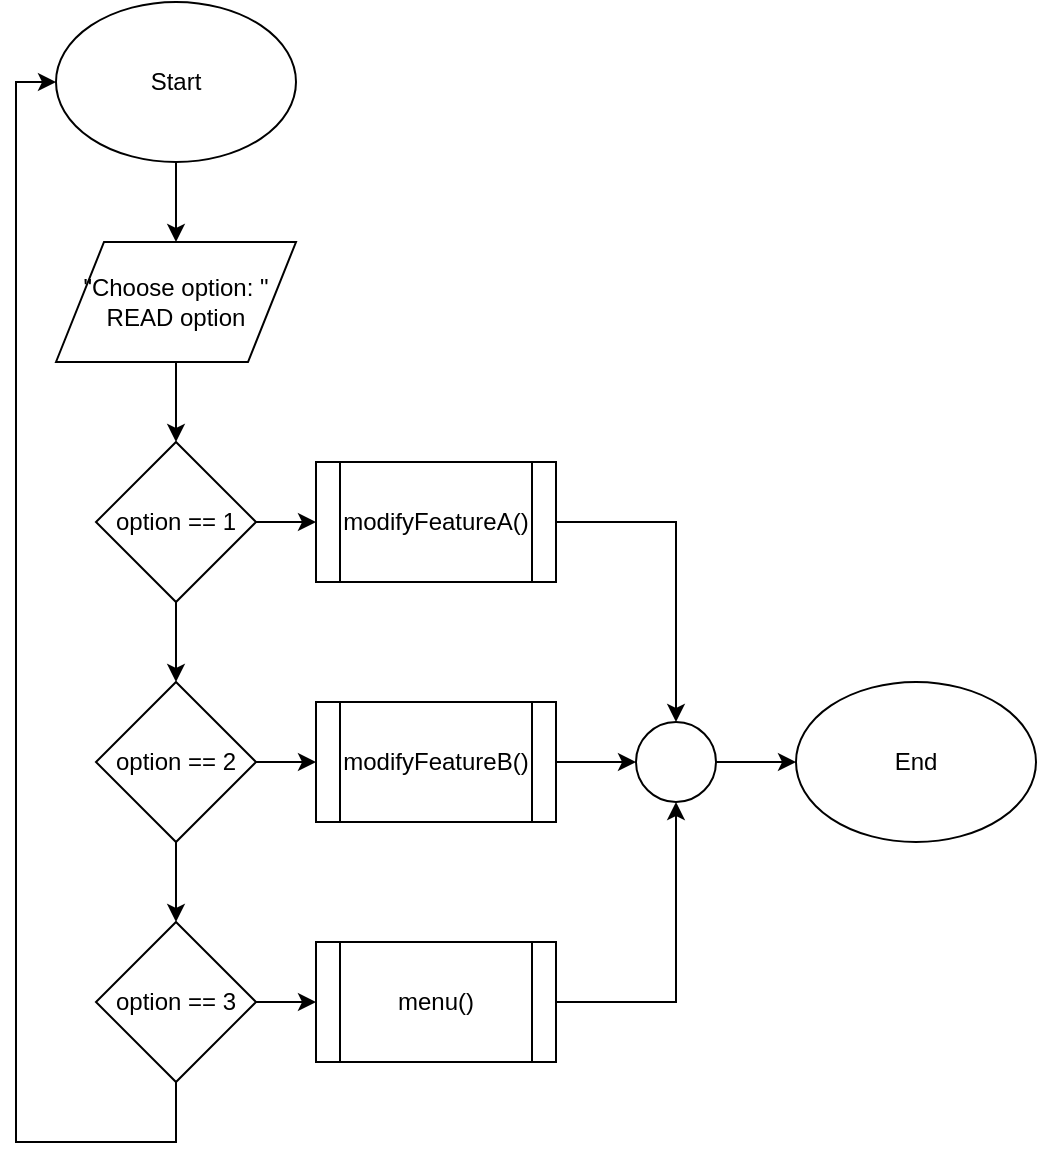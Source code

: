 <mxfile version="13.0.3" type="device"><diagram id="C5RBs43oDa-KdzZeNtuy" name="Page-1"><mxGraphModel dx="852" dy="494" grid="1" gridSize="10" guides="1" tooltips="1" connect="1" arrows="1" fold="1" page="1" pageScale="1" pageWidth="827" pageHeight="1169" math="0" shadow="0"><root><mxCell id="WIyWlLk6GJQsqaUBKTNV-0"/><mxCell id="WIyWlLk6GJQsqaUBKTNV-1" parent="WIyWlLk6GJQsqaUBKTNV-0"/><mxCell id="flbGQeJl9b33K382vqWF-2" value="" style="edgeStyle=orthogonalEdgeStyle;rounded=0;orthogonalLoop=1;jettySize=auto;html=1;" edge="1" parent="WIyWlLk6GJQsqaUBKTNV-1" source="flbGQeJl9b33K382vqWF-0" target="flbGQeJl9b33K382vqWF-1"><mxGeometry relative="1" as="geometry"/></mxCell><mxCell id="flbGQeJl9b33K382vqWF-0" value="Start" style="ellipse;whiteSpace=wrap;html=1;" vertex="1" parent="WIyWlLk6GJQsqaUBKTNV-1"><mxGeometry x="350" y="220" width="120" height="80" as="geometry"/></mxCell><mxCell id="flbGQeJl9b33K382vqWF-4" value="" style="edgeStyle=orthogonalEdgeStyle;rounded=0;orthogonalLoop=1;jettySize=auto;html=1;" edge="1" parent="WIyWlLk6GJQsqaUBKTNV-1" source="flbGQeJl9b33K382vqWF-1" target="flbGQeJl9b33K382vqWF-3"><mxGeometry relative="1" as="geometry"/></mxCell><mxCell id="flbGQeJl9b33K382vqWF-1" value="&quot;Choose option: &quot;&lt;br&gt;READ option" style="shape=parallelogram;perimeter=parallelogramPerimeter;whiteSpace=wrap;html=1;" vertex="1" parent="WIyWlLk6GJQsqaUBKTNV-1"><mxGeometry x="350" y="340" width="120" height="60" as="geometry"/></mxCell><mxCell id="flbGQeJl9b33K382vqWF-6" value="" style="edgeStyle=orthogonalEdgeStyle;rounded=0;orthogonalLoop=1;jettySize=auto;html=1;" edge="1" parent="WIyWlLk6GJQsqaUBKTNV-1" source="flbGQeJl9b33K382vqWF-3" target="flbGQeJl9b33K382vqWF-5"><mxGeometry relative="1" as="geometry"/></mxCell><mxCell id="flbGQeJl9b33K382vqWF-11" value="" style="edgeStyle=orthogonalEdgeStyle;rounded=0;orthogonalLoop=1;jettySize=auto;html=1;entryX=0;entryY=0.5;entryDx=0;entryDy=0;" edge="1" parent="WIyWlLk6GJQsqaUBKTNV-1" source="flbGQeJl9b33K382vqWF-3"><mxGeometry relative="1" as="geometry"><mxPoint x="480" y="480" as="targetPoint"/></mxGeometry></mxCell><mxCell id="flbGQeJl9b33K382vqWF-3" value="option == 1" style="rhombus;whiteSpace=wrap;html=1;" vertex="1" parent="WIyWlLk6GJQsqaUBKTNV-1"><mxGeometry x="370" y="440" width="80" height="80" as="geometry"/></mxCell><mxCell id="flbGQeJl9b33K382vqWF-8" value="" style="edgeStyle=orthogonalEdgeStyle;rounded=0;orthogonalLoop=1;jettySize=auto;html=1;" edge="1" parent="WIyWlLk6GJQsqaUBKTNV-1" source="flbGQeJl9b33K382vqWF-5" target="flbGQeJl9b33K382vqWF-7"><mxGeometry relative="1" as="geometry"/></mxCell><mxCell id="flbGQeJl9b33K382vqWF-14" value="" style="edgeStyle=orthogonalEdgeStyle;rounded=0;orthogonalLoop=1;jettySize=auto;html=1;" edge="1" parent="WIyWlLk6GJQsqaUBKTNV-1" source="flbGQeJl9b33K382vqWF-5"><mxGeometry relative="1" as="geometry"><mxPoint x="480" y="600" as="targetPoint"/></mxGeometry></mxCell><mxCell id="flbGQeJl9b33K382vqWF-5" value="option == 2" style="rhombus;whiteSpace=wrap;html=1;" vertex="1" parent="WIyWlLk6GJQsqaUBKTNV-1"><mxGeometry x="370" y="560" width="80" height="80" as="geometry"/></mxCell><mxCell id="flbGQeJl9b33K382vqWF-9" style="edgeStyle=orthogonalEdgeStyle;rounded=0;orthogonalLoop=1;jettySize=auto;html=1;entryX=0;entryY=0.5;entryDx=0;entryDy=0;" edge="1" parent="WIyWlLk6GJQsqaUBKTNV-1" source="flbGQeJl9b33K382vqWF-7" target="flbGQeJl9b33K382vqWF-0"><mxGeometry relative="1" as="geometry"><Array as="points"><mxPoint x="410" y="790"/><mxPoint x="330" y="790"/><mxPoint x="330" y="260"/></Array></mxGeometry></mxCell><mxCell id="flbGQeJl9b33K382vqWF-16" value="" style="edgeStyle=orthogonalEdgeStyle;rounded=0;orthogonalLoop=1;jettySize=auto;html=1;" edge="1" parent="WIyWlLk6GJQsqaUBKTNV-1" source="flbGQeJl9b33K382vqWF-7"><mxGeometry relative="1" as="geometry"><mxPoint x="480" y="720" as="targetPoint"/></mxGeometry></mxCell><mxCell id="flbGQeJl9b33K382vqWF-7" value="option == 3" style="rhombus;whiteSpace=wrap;html=1;" vertex="1" parent="WIyWlLk6GJQsqaUBKTNV-1"><mxGeometry x="370" y="680" width="80" height="80" as="geometry"/></mxCell><mxCell id="flbGQeJl9b33K382vqWF-21" style="edgeStyle=orthogonalEdgeStyle;rounded=0;orthogonalLoop=1;jettySize=auto;html=1;entryX=0.5;entryY=0;entryDx=0;entryDy=0;" edge="1" parent="WIyWlLk6GJQsqaUBKTNV-1" source="flbGQeJl9b33K382vqWF-17" target="flbGQeJl9b33K382vqWF-20"><mxGeometry relative="1" as="geometry"/></mxCell><mxCell id="flbGQeJl9b33K382vqWF-17" value="modifyFeatureA()" style="shape=process;whiteSpace=wrap;html=1;backgroundOutline=1;" vertex="1" parent="WIyWlLk6GJQsqaUBKTNV-1"><mxGeometry x="480" y="450" width="120" height="60" as="geometry"/></mxCell><mxCell id="flbGQeJl9b33K382vqWF-22" value="" style="edgeStyle=orthogonalEdgeStyle;rounded=0;orthogonalLoop=1;jettySize=auto;html=1;" edge="1" parent="WIyWlLk6GJQsqaUBKTNV-1" source="flbGQeJl9b33K382vqWF-18" target="flbGQeJl9b33K382vqWF-20"><mxGeometry relative="1" as="geometry"/></mxCell><mxCell id="flbGQeJl9b33K382vqWF-18" value="modifyFeatureB()" style="shape=process;whiteSpace=wrap;html=1;backgroundOutline=1;" vertex="1" parent="WIyWlLk6GJQsqaUBKTNV-1"><mxGeometry x="480" y="570" width="120" height="60" as="geometry"/></mxCell><mxCell id="flbGQeJl9b33K382vqWF-23" style="edgeStyle=orthogonalEdgeStyle;rounded=0;orthogonalLoop=1;jettySize=auto;html=1;entryX=0.5;entryY=1;entryDx=0;entryDy=0;" edge="1" parent="WIyWlLk6GJQsqaUBKTNV-1" source="flbGQeJl9b33K382vqWF-19" target="flbGQeJl9b33K382vqWF-20"><mxGeometry relative="1" as="geometry"/></mxCell><mxCell id="flbGQeJl9b33K382vqWF-19" value="menu()" style="shape=process;whiteSpace=wrap;html=1;backgroundOutline=1;" vertex="1" parent="WIyWlLk6GJQsqaUBKTNV-1"><mxGeometry x="480" y="690" width="120" height="60" as="geometry"/></mxCell><mxCell id="flbGQeJl9b33K382vqWF-25" value="" style="edgeStyle=orthogonalEdgeStyle;rounded=0;orthogonalLoop=1;jettySize=auto;html=1;" edge="1" parent="WIyWlLk6GJQsqaUBKTNV-1" source="flbGQeJl9b33K382vqWF-20" target="flbGQeJl9b33K382vqWF-24"><mxGeometry relative="1" as="geometry"/></mxCell><mxCell id="flbGQeJl9b33K382vqWF-20" value="" style="ellipse;whiteSpace=wrap;html=1;aspect=fixed;" vertex="1" parent="WIyWlLk6GJQsqaUBKTNV-1"><mxGeometry x="640" y="580" width="40" height="40" as="geometry"/></mxCell><mxCell id="flbGQeJl9b33K382vqWF-24" value="End" style="ellipse;whiteSpace=wrap;html=1;" vertex="1" parent="WIyWlLk6GJQsqaUBKTNV-1"><mxGeometry x="720" y="560" width="120" height="80" as="geometry"/></mxCell></root></mxGraphModel></diagram></mxfile>
